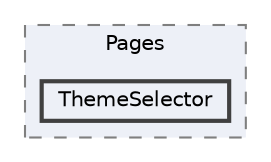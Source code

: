 digraph "UI/Pages/ThemeSelector"
{
 // LATEX_PDF_SIZE
  bgcolor="transparent";
  edge [fontname=Helvetica,fontsize=10,labelfontname=Helvetica,labelfontsize=10];
  node [fontname=Helvetica,fontsize=10,shape=box,height=0.2,width=0.4];
  compound=true
  subgraph clusterdir_752f7b579e9ec13f1c5c45143d0ff47d {
    graph [ bgcolor="#edf0f7", pencolor="grey50", label="Pages", fontname=Helvetica,fontsize=10 style="filled,dashed", URL="dir_752f7b579e9ec13f1c5c45143d0ff47d.html",tooltip=""]
  dir_e50dab618a198d908d5dcb5452e74a3c [label="ThemeSelector", fillcolor="#edf0f7", color="grey25", style="filled,bold", URL="dir_e50dab618a198d908d5dcb5452e74a3c.html",tooltip=""];
  }
}
